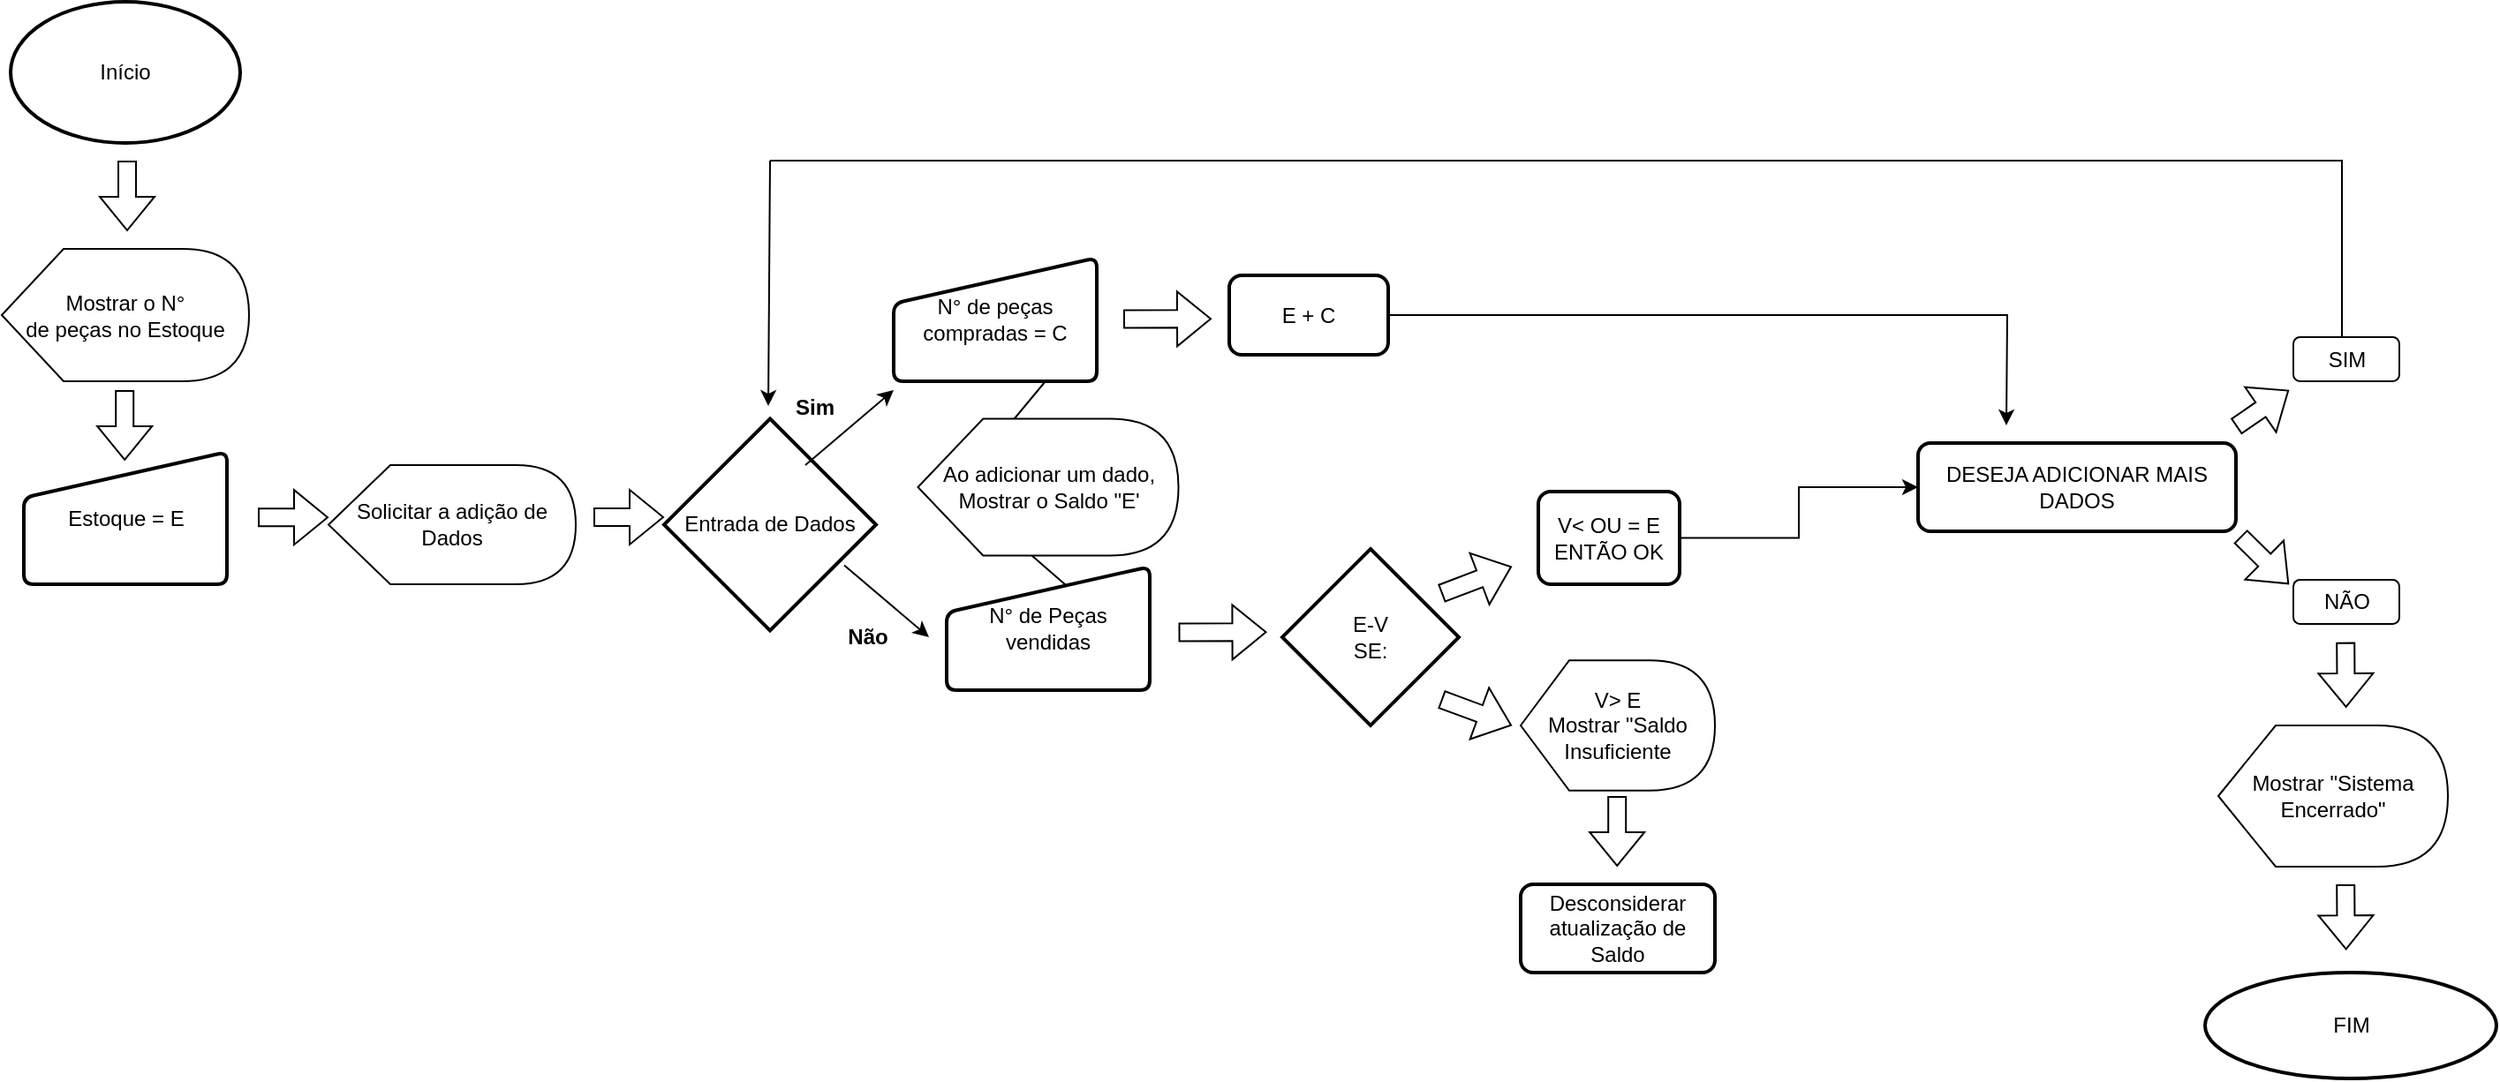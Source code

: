 <mxfile version="22.0.8" type="github">
  <diagram id="zAwM45DpHathXPrW85D2" name="Página-1">
    <mxGraphModel dx="1434" dy="774" grid="1" gridSize="10" guides="1" tooltips="1" connect="1" arrows="1" fold="1" page="1" pageScale="1" pageWidth="980" pageHeight="690" math="0" shadow="0">
      <root>
        <mxCell id="0" />
        <mxCell id="1" parent="0" />
        <mxCell id="URq3C6O7KlHp4ZyZ8w96-13" value="" style="shape=flexArrow;endArrow=classic;html=1;rounded=0;" parent="1" edge="1">
          <mxGeometry width="50" height="50" relative="1" as="geometry">
            <mxPoint x="180" y="332.1" as="sourcePoint" />
            <mxPoint x="220" y="332.1" as="targetPoint" />
          </mxGeometry>
        </mxCell>
        <mxCell id="URq3C6O7KlHp4ZyZ8w96-16" value="" style="shape=flexArrow;endArrow=classic;html=1;rounded=0;" parent="1" edge="1">
          <mxGeometry width="50" height="50" relative="1" as="geometry">
            <mxPoint x="370" y="332" as="sourcePoint" />
            <mxPoint x="410" y="332" as="targetPoint" />
          </mxGeometry>
        </mxCell>
        <mxCell id="nw8zfE0IweU4Bdvtm1-o-6" style="edgeStyle=orthogonalEdgeStyle;rounded=0;orthogonalLoop=1;jettySize=auto;html=1;exitX=1;exitY=0.5;exitDx=0;exitDy=0;" parent="1" source="URq3C6O7KlHp4ZyZ8w96-17" edge="1">
          <mxGeometry relative="1" as="geometry">
            <mxPoint x="1170" y="280" as="targetPoint" />
          </mxGeometry>
        </mxCell>
        <mxCell id="URq3C6O7KlHp4ZyZ8w96-17" value="E + C" style="rounded=1;whiteSpace=wrap;html=1;absoluteArcSize=1;arcSize=14;strokeWidth=2;" parent="1" vertex="1">
          <mxGeometry x="730" y="195" width="90" height="45" as="geometry" />
        </mxCell>
        <mxCell id="URq3C6O7KlHp4ZyZ8w96-18" value="" style="endArrow=none;html=1;rounded=0;exitX=1;exitY=0.5;exitDx=0;exitDy=0;entryX=0.092;entryY=0;entryDx=0;entryDy=0;entryPerimeter=0;" parent="1" source="1x2nDWAGcZtVaxNC59Dj-2" edge="1">
          <mxGeometry width="50" height="50" relative="1" as="geometry">
            <mxPoint x="630" y="225" as="sourcePoint" />
            <mxPoint x="601.04" y="285" as="targetPoint" />
          </mxGeometry>
        </mxCell>
        <mxCell id="nw8zfE0IweU4Bdvtm1-o-7" style="edgeStyle=orthogonalEdgeStyle;rounded=0;orthogonalLoop=1;jettySize=auto;html=1;exitX=1;exitY=0.5;exitDx=0;exitDy=0;" parent="1" source="URq3C6O7KlHp4ZyZ8w96-20" target="nw8zfE0IweU4Bdvtm1-o-4" edge="1">
          <mxGeometry relative="1" as="geometry" />
        </mxCell>
        <mxCell id="URq3C6O7KlHp4ZyZ8w96-20" value="&lt;div&gt;V&amp;lt; OU = E &lt;br&gt;&lt;/div&gt;&lt;div&gt;ENTÃO OK&lt;br&gt;&lt;/div&gt;" style="rounded=1;whiteSpace=wrap;html=1;absoluteArcSize=1;arcSize=14;strokeWidth=2;" parent="1" vertex="1">
          <mxGeometry x="905" y="317.5" width="80" height="52.5" as="geometry" />
        </mxCell>
        <mxCell id="URq3C6O7KlHp4ZyZ8w96-26" value="Desconsiderar atualização de Saldo" style="rounded=1;whiteSpace=wrap;html=1;absoluteArcSize=1;arcSize=14;strokeWidth=2;" parent="1" vertex="1">
          <mxGeometry x="895" y="540" width="110" height="50" as="geometry" />
        </mxCell>
        <mxCell id="URq3C6O7KlHp4ZyZ8w96-31" value="" style="endArrow=none;html=1;rounded=0;entryX=1;entryY=0.5;entryDx=0;entryDy=0;exitX=0.142;exitY=0.983;exitDx=0;exitDy=0;exitPerimeter=0;" parent="1" edge="1">
          <mxGeometry width="50" height="50" relative="1" as="geometry">
            <mxPoint x="607.04" y="343.98" as="sourcePoint" />
            <mxPoint x="680" y="407.5" as="targetPoint" />
          </mxGeometry>
        </mxCell>
        <mxCell id="nw8zfE0IweU4Bdvtm1-o-4" value="DESEJA ADICIONAR MAIS DADOS" style="rounded=1;whiteSpace=wrap;html=1;absoluteArcSize=1;arcSize=14;strokeWidth=2;" parent="1" vertex="1">
          <mxGeometry x="1120" y="290" width="180" height="50" as="geometry" />
        </mxCell>
        <mxCell id="nw8zfE0IweU4Bdvtm1-o-11" value="SIM" style="rounded=1;whiteSpace=wrap;html=1;" parent="1" vertex="1">
          <mxGeometry x="1332.5" y="230" width="60" height="25" as="geometry" />
        </mxCell>
        <mxCell id="nw8zfE0IweU4Bdvtm1-o-17" value="FIM" style="ellipse;whiteSpace=wrap;html=1;rounded=1;arcSize=14;strokeWidth=2;" parent="1" vertex="1">
          <mxGeometry x="1282.5" y="590" width="165" height="60" as="geometry" />
        </mxCell>
        <mxCell id="nw8zfE0IweU4Bdvtm1-o-20" value="" style="shape=partialRectangle;whiteSpace=wrap;html=1;top=0;left=0;fillColor=none;rotation=-90;" parent="1" vertex="1">
          <mxGeometry x="1280" y="150" width="100" height="60" as="geometry" />
        </mxCell>
        <mxCell id="nw8zfE0IweU4Bdvtm1-o-23" value="" style="endArrow=none;html=1;rounded=0;" parent="1" edge="1">
          <mxGeometry width="50" height="50" relative="1" as="geometry">
            <mxPoint x="470" y="130" as="sourcePoint" />
            <mxPoint x="1300" y="130" as="targetPoint" />
          </mxGeometry>
        </mxCell>
        <mxCell id="nw8zfE0IweU4Bdvtm1-o-24" value="" style="endArrow=classic;html=1;rounded=0;entryX=-0.02;entryY=0.467;entryDx=0;entryDy=0;entryPerimeter=0;" parent="1" edge="1" target="j-H4uwWkcxne6lNj_nC7-4">
          <mxGeometry width="50" height="50" relative="1" as="geometry">
            <mxPoint x="470" y="130" as="sourcePoint" />
            <mxPoint x="469.5" y="280" as="targetPoint" />
          </mxGeometry>
        </mxCell>
        <mxCell id="dijSrvxacsLSLiNsPIf2-5" value="Início" style="strokeWidth=2;html=1;shape=mxgraph.flowchart.start_2;whiteSpace=wrap;" parent="1" vertex="1">
          <mxGeometry x="40" y="40" width="130" height="80" as="geometry" />
        </mxCell>
        <mxCell id="dijSrvxacsLSLiNsPIf2-7" value="" style="shape=flexArrow;endArrow=classic;html=1;rounded=0;" parent="1" edge="1">
          <mxGeometry width="50" height="50" relative="1" as="geometry">
            <mxPoint x="106" y="130" as="sourcePoint" />
            <mxPoint x="106" y="170" as="targetPoint" />
          </mxGeometry>
        </mxCell>
        <mxCell id="6D9CzAvD1WX5cZGd-jI6-1" value="Mostrar o N° &lt;br&gt;de peças no Estoque" style="shape=display;whiteSpace=wrap;html=1;" parent="1" vertex="1">
          <mxGeometry x="35" y="180" width="140" height="75" as="geometry" />
        </mxCell>
        <mxCell id="SXfANWnVWO6RLLjHBBKh-1" value="Estoque = E" style="html=1;strokeWidth=2;shape=manualInput;whiteSpace=wrap;rounded=1;size=26;arcSize=11;" parent="1" vertex="1">
          <mxGeometry x="47.5" y="295" width="115" height="75" as="geometry" />
        </mxCell>
        <mxCell id="SXfANWnVWO6RLLjHBBKh-2" value="" style="shape=flexArrow;endArrow=classic;html=1;rounded=0;" parent="1" edge="1">
          <mxGeometry width="50" height="50" relative="1" as="geometry">
            <mxPoint x="104.6" y="260" as="sourcePoint" />
            <mxPoint x="104.6" y="300" as="targetPoint" />
          </mxGeometry>
        </mxCell>
        <mxCell id="9paZCEfjC2MaXkOwci7P-1" value="Entrada de Dados" style="strokeWidth=2;html=1;shape=mxgraph.flowchart.decision;whiteSpace=wrap;" parent="1" vertex="1">
          <mxGeometry x="410" y="276.25" width="120" height="120" as="geometry" />
        </mxCell>
        <mxCell id="9paZCEfjC2MaXkOwci7P-2" value="Solicitar a adição de Dados" style="shape=display;whiteSpace=wrap;html=1;" parent="1" vertex="1">
          <mxGeometry x="220" y="302.5" width="140" height="67.5" as="geometry" />
        </mxCell>
        <mxCell id="1x2nDWAGcZtVaxNC59Dj-2" value="N° de peças compradas = C" style="html=1;strokeWidth=2;shape=manualInput;whiteSpace=wrap;rounded=1;size=26;arcSize=11;" parent="1" vertex="1">
          <mxGeometry x="540" y="185" width="115" height="70" as="geometry" />
        </mxCell>
        <mxCell id="1x2nDWAGcZtVaxNC59Dj-4" value="N° de Peças vendidas" style="html=1;strokeWidth=2;shape=manualInput;whiteSpace=wrap;rounded=1;size=26;arcSize=11;" parent="1" vertex="1">
          <mxGeometry x="570" y="360" width="115" height="70" as="geometry" />
        </mxCell>
        <mxCell id="1x2nDWAGcZtVaxNC59Dj-5" value="" style="shape=flexArrow;endArrow=classic;html=1;rounded=0;" parent="1" edge="1">
          <mxGeometry width="50" height="50" relative="1" as="geometry">
            <mxPoint x="670" y="219.8" as="sourcePoint" />
            <mxPoint x="720" y="219.6" as="targetPoint" />
          </mxGeometry>
        </mxCell>
        <mxCell id="1x2nDWAGcZtVaxNC59Dj-6" value="" style="shape=flexArrow;endArrow=classic;html=1;rounded=0;" parent="1" edge="1">
          <mxGeometry width="50" height="50" relative="1" as="geometry">
            <mxPoint x="701.25" y="397.3" as="sourcePoint" />
            <mxPoint x="751.25" y="397.1" as="targetPoint" />
          </mxGeometry>
        </mxCell>
        <mxCell id="1x2nDWAGcZtVaxNC59Dj-7" value="Ao adicionar um dado, Mostrar o Saldo &quot;E&#39;" style="shape=display;whiteSpace=wrap;html=1;" parent="1" vertex="1">
          <mxGeometry x="553.75" y="276.25" width="147.5" height="77.5" as="geometry" />
        </mxCell>
        <mxCell id="1x2nDWAGcZtVaxNC59Dj-8" value="E-V&lt;br&gt;SE:" style="strokeWidth=2;html=1;shape=mxgraph.flowchart.decision;whiteSpace=wrap;" parent="1" vertex="1">
          <mxGeometry x="760" y="350" width="100" height="100" as="geometry" />
        </mxCell>
        <mxCell id="1x2nDWAGcZtVaxNC59Dj-10" value="" style="shape=flexArrow;endArrow=classic;html=1;rounded=0;" parent="1" edge="1">
          <mxGeometry width="50" height="50" relative="1" as="geometry">
            <mxPoint x="850" y="375.2" as="sourcePoint" />
            <mxPoint x="890" y="360" as="targetPoint" />
          </mxGeometry>
        </mxCell>
        <mxCell id="1x2nDWAGcZtVaxNC59Dj-11" value="" style="shape=flexArrow;endArrow=classic;html=1;rounded=0;" parent="1" edge="1">
          <mxGeometry width="50" height="50" relative="1" as="geometry">
            <mxPoint x="850" y="435.2" as="sourcePoint" />
            <mxPoint x="890" y="450" as="targetPoint" />
          </mxGeometry>
        </mxCell>
        <mxCell id="1x2nDWAGcZtVaxNC59Dj-12" value="" style="shape=flexArrow;endArrow=classic;html=1;rounded=0;" parent="1" edge="1">
          <mxGeometry width="50" height="50" relative="1" as="geometry">
            <mxPoint x="949.6" y="490" as="sourcePoint" />
            <mxPoint x="949.6" y="530" as="targetPoint" />
          </mxGeometry>
        </mxCell>
        <mxCell id="1x2nDWAGcZtVaxNC59Dj-14" value="V&amp;gt; E&lt;br&gt;Mostrar &quot;Saldo Insuficiente" style="shape=display;whiteSpace=wrap;html=1;" parent="1" vertex="1">
          <mxGeometry x="895" y="413.13" width="110" height="73.75" as="geometry" />
        </mxCell>
        <mxCell id="1x2nDWAGcZtVaxNC59Dj-15" value="" style="shape=flexArrow;endArrow=classic;html=1;rounded=0;" parent="1" edge="1">
          <mxGeometry width="50" height="50" relative="1" as="geometry">
            <mxPoint x="1300" y="280.7" as="sourcePoint" />
            <mxPoint x="1330" y="260" as="targetPoint" />
          </mxGeometry>
        </mxCell>
        <mxCell id="1x2nDWAGcZtVaxNC59Dj-16" value="" style="shape=flexArrow;endArrow=classic;html=1;rounded=0;" parent="1" edge="1">
          <mxGeometry width="50" height="50" relative="1" as="geometry">
            <mxPoint x="1302.5" y="342.85" as="sourcePoint" />
            <mxPoint x="1330" y="370" as="targetPoint" />
          </mxGeometry>
        </mxCell>
        <mxCell id="1x2nDWAGcZtVaxNC59Dj-17" value="" style="endArrow=classic;html=1;rounded=0;" parent="1" target="nw8zfE0IweU4Bdvtm1-o-12" edge="1">
          <mxGeometry width="50" height="50" relative="1" as="geometry">
            <mxPoint x="1349.5" y="375" as="sourcePoint" />
            <mxPoint x="1349.5" y="422.5" as="targetPoint" />
          </mxGeometry>
        </mxCell>
        <mxCell id="nw8zfE0IweU4Bdvtm1-o-12" value="NÃO" style="rounded=1;whiteSpace=wrap;html=1;" parent="1" vertex="1">
          <mxGeometry x="1332.5" y="367.5" width="60" height="25" as="geometry" />
        </mxCell>
        <mxCell id="1x2nDWAGcZtVaxNC59Dj-18" value="" style="shape=flexArrow;endArrow=classic;html=1;rounded=0;" parent="1" edge="1">
          <mxGeometry width="50" height="50" relative="1" as="geometry">
            <mxPoint x="1362.1" y="402.85" as="sourcePoint" />
            <mxPoint x="1362.35" y="440" as="targetPoint" />
          </mxGeometry>
        </mxCell>
        <mxCell id="1x2nDWAGcZtVaxNC59Dj-20" value="" style="edgeStyle=orthogonalEdgeStyle;rounded=0;orthogonalLoop=1;jettySize=auto;html=1;" parent="1" target="1x2nDWAGcZtVaxNC59Dj-19" edge="1">
          <mxGeometry relative="1" as="geometry">
            <mxPoint x="1370" y="486.88" as="sourcePoint" />
            <mxPoint x="1363" y="530" as="targetPoint" />
          </mxGeometry>
        </mxCell>
        <mxCell id="1x2nDWAGcZtVaxNC59Dj-19" value="Mostrar &quot;Sistema Encerrado&quot;" style="shape=display;whiteSpace=wrap;html=1;" parent="1" vertex="1">
          <mxGeometry x="1290" y="450" width="130" height="80" as="geometry" />
        </mxCell>
        <mxCell id="1x2nDWAGcZtVaxNC59Dj-21" value="" style="shape=flexArrow;endArrow=classic;html=1;rounded=0;" parent="1" edge="1">
          <mxGeometry width="50" height="50" relative="1" as="geometry">
            <mxPoint x="1362.1" y="540" as="sourcePoint" />
            <mxPoint x="1362.35" y="577.15" as="targetPoint" />
          </mxGeometry>
        </mxCell>
        <mxCell id="j-H4uwWkcxne6lNj_nC7-1" value="" style="endArrow=classic;html=1;rounded=0;exitX=0.85;exitY=0.692;exitDx=0;exitDy=0;exitPerimeter=0;" edge="1" parent="1" source="9paZCEfjC2MaXkOwci7P-1">
          <mxGeometry width="50" height="50" relative="1" as="geometry">
            <mxPoint x="510" y="450" as="sourcePoint" />
            <mxPoint x="560" y="400" as="targetPoint" />
          </mxGeometry>
        </mxCell>
        <mxCell id="j-H4uwWkcxne6lNj_nC7-2" value="" style="endArrow=classic;html=1;rounded=0;exitX=0.85;exitY=0.692;exitDx=0;exitDy=0;exitPerimeter=0;" edge="1" parent="1">
          <mxGeometry width="50" height="50" relative="1" as="geometry">
            <mxPoint x="490" y="302.5" as="sourcePoint" />
            <mxPoint x="540" y="260" as="targetPoint" />
          </mxGeometry>
        </mxCell>
        <mxCell id="j-H4uwWkcxne6lNj_nC7-3" value="Não" style="text;html=1;align=center;verticalAlign=middle;resizable=0;points=[];autosize=1;strokeColor=none;fillColor=none;fontStyle=1" vertex="1" parent="1">
          <mxGeometry x="500" y="385" width="50" height="30" as="geometry" />
        </mxCell>
        <mxCell id="j-H4uwWkcxne6lNj_nC7-4" value="Sim" style="text;html=1;align=center;verticalAlign=middle;resizable=0;points=[];autosize=1;strokeColor=none;fillColor=none;fontStyle=1" vertex="1" parent="1">
          <mxGeometry x="470" y="255" width="50" height="30" as="geometry" />
        </mxCell>
      </root>
    </mxGraphModel>
  </diagram>
</mxfile>

